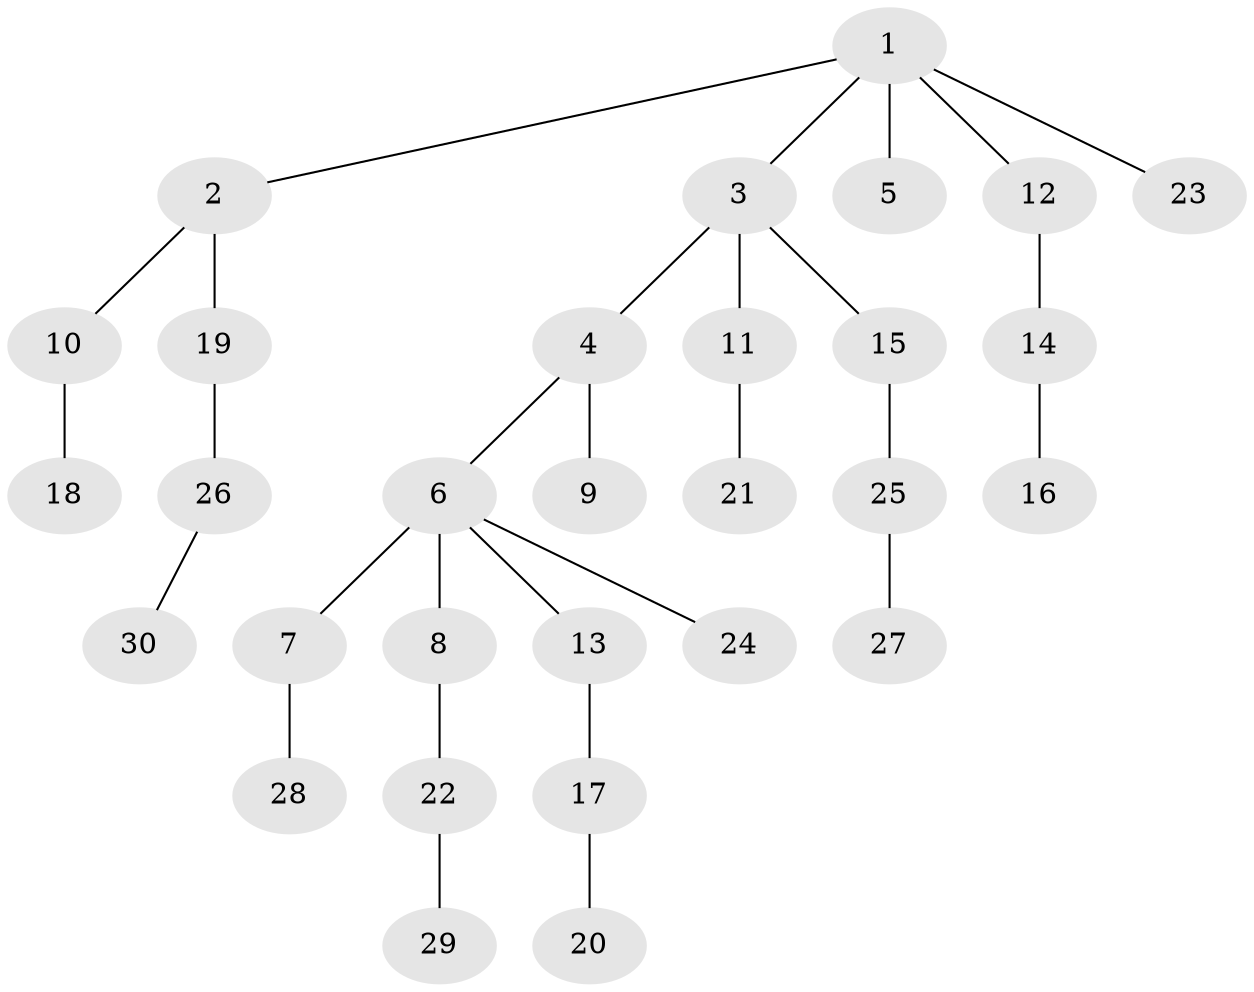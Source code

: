 // original degree distribution, {5: 0.05357142857142857, 4: 0.05357142857142857, 2: 0.3392857142857143, 3: 0.125, 1: 0.42857142857142855}
// Generated by graph-tools (version 1.1) at 2025/36/03/09/25 02:36:41]
// undirected, 30 vertices, 29 edges
graph export_dot {
graph [start="1"]
  node [color=gray90,style=filled];
  1;
  2;
  3;
  4;
  5;
  6;
  7;
  8;
  9;
  10;
  11;
  12;
  13;
  14;
  15;
  16;
  17;
  18;
  19;
  20;
  21;
  22;
  23;
  24;
  25;
  26;
  27;
  28;
  29;
  30;
  1 -- 2 [weight=1.0];
  1 -- 3 [weight=1.0];
  1 -- 5 [weight=1.0];
  1 -- 12 [weight=1.0];
  1 -- 23 [weight=1.0];
  2 -- 10 [weight=1.0];
  2 -- 19 [weight=1.0];
  3 -- 4 [weight=1.0];
  3 -- 11 [weight=1.0];
  3 -- 15 [weight=1.0];
  4 -- 6 [weight=1.0];
  4 -- 9 [weight=1.0];
  6 -- 7 [weight=1.0];
  6 -- 8 [weight=1.0];
  6 -- 13 [weight=1.0];
  6 -- 24 [weight=1.0];
  7 -- 28 [weight=1.0];
  8 -- 22 [weight=1.0];
  10 -- 18 [weight=1.0];
  11 -- 21 [weight=2.0];
  12 -- 14 [weight=1.0];
  13 -- 17 [weight=1.0];
  14 -- 16 [weight=2.0];
  15 -- 25 [weight=1.0];
  17 -- 20 [weight=2.0];
  19 -- 26 [weight=1.0];
  22 -- 29 [weight=1.0];
  25 -- 27 [weight=1.0];
  26 -- 30 [weight=1.0];
}
